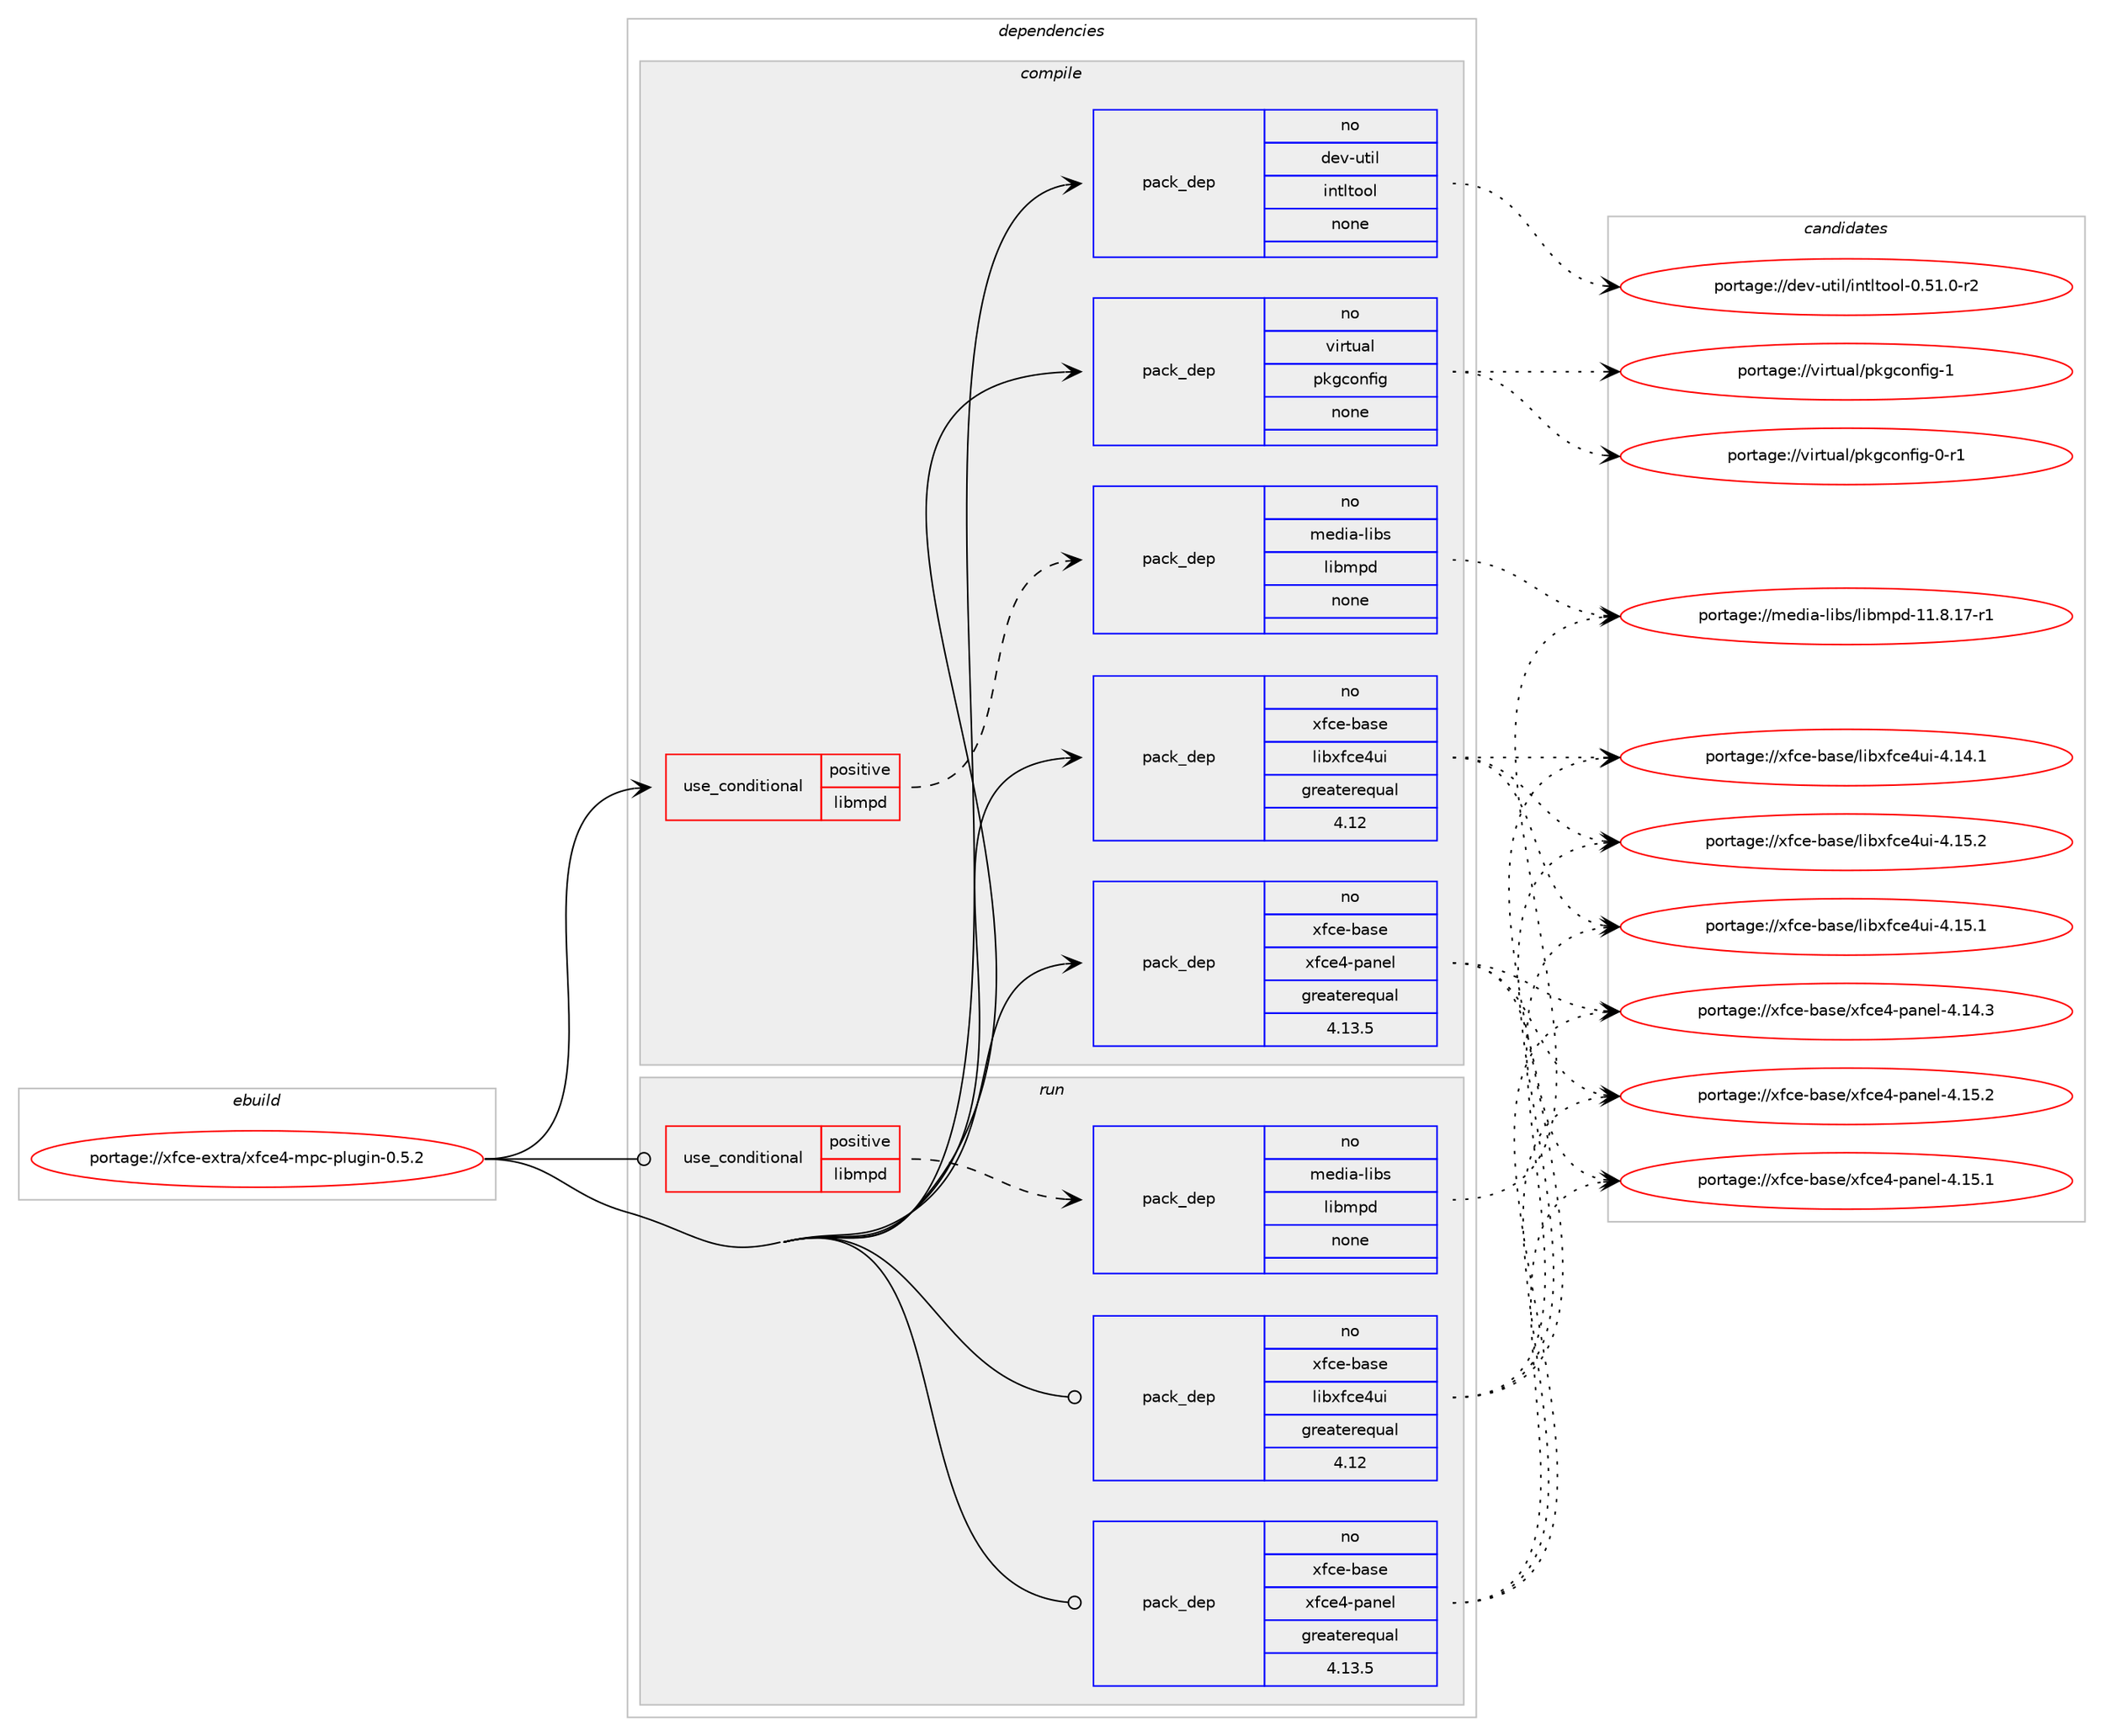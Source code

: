 digraph prolog {

# *************
# Graph options
# *************

newrank=true;
concentrate=true;
compound=true;
graph [rankdir=LR,fontname=Helvetica,fontsize=10,ranksep=1.5];#, ranksep=2.5, nodesep=0.2];
edge  [arrowhead=vee];
node  [fontname=Helvetica,fontsize=10];

# **********
# The ebuild
# **********

subgraph cluster_leftcol {
color=gray;
rank=same;
label=<<i>ebuild</i>>;
id [label="portage://xfce-extra/xfce4-mpc-plugin-0.5.2", color=red, width=4, href="../xfce-extra/xfce4-mpc-plugin-0.5.2.svg"];
}

# ****************
# The dependencies
# ****************

subgraph cluster_midcol {
color=gray;
label=<<i>dependencies</i>>;
subgraph cluster_compile {
fillcolor="#eeeeee";
style=filled;
label=<<i>compile</i>>;
subgraph cond33 {
dependency314 [label=<<TABLE BORDER="0" CELLBORDER="1" CELLSPACING="0" CELLPADDING="4"><TR><TD ROWSPAN="3" CELLPADDING="10">use_conditional</TD></TR><TR><TD>positive</TD></TR><TR><TD>libmpd</TD></TR></TABLE>>, shape=none, color=red];
subgraph pack282 {
dependency315 [label=<<TABLE BORDER="0" CELLBORDER="1" CELLSPACING="0" CELLPADDING="4" WIDTH="220"><TR><TD ROWSPAN="6" CELLPADDING="30">pack_dep</TD></TR><TR><TD WIDTH="110">no</TD></TR><TR><TD>media-libs</TD></TR><TR><TD>libmpd</TD></TR><TR><TD>none</TD></TR><TR><TD></TD></TR></TABLE>>, shape=none, color=blue];
}
dependency314:e -> dependency315:w [weight=20,style="dashed",arrowhead="vee"];
}
id:e -> dependency314:w [weight=20,style="solid",arrowhead="vee"];
subgraph pack283 {
dependency316 [label=<<TABLE BORDER="0" CELLBORDER="1" CELLSPACING="0" CELLPADDING="4" WIDTH="220"><TR><TD ROWSPAN="6" CELLPADDING="30">pack_dep</TD></TR><TR><TD WIDTH="110">no</TD></TR><TR><TD>dev-util</TD></TR><TR><TD>intltool</TD></TR><TR><TD>none</TD></TR><TR><TD></TD></TR></TABLE>>, shape=none, color=blue];
}
id:e -> dependency316:w [weight=20,style="solid",arrowhead="vee"];
subgraph pack284 {
dependency317 [label=<<TABLE BORDER="0" CELLBORDER="1" CELLSPACING="0" CELLPADDING="4" WIDTH="220"><TR><TD ROWSPAN="6" CELLPADDING="30">pack_dep</TD></TR><TR><TD WIDTH="110">no</TD></TR><TR><TD>virtual</TD></TR><TR><TD>pkgconfig</TD></TR><TR><TD>none</TD></TR><TR><TD></TD></TR></TABLE>>, shape=none, color=blue];
}
id:e -> dependency317:w [weight=20,style="solid",arrowhead="vee"];
subgraph pack285 {
dependency318 [label=<<TABLE BORDER="0" CELLBORDER="1" CELLSPACING="0" CELLPADDING="4" WIDTH="220"><TR><TD ROWSPAN="6" CELLPADDING="30">pack_dep</TD></TR><TR><TD WIDTH="110">no</TD></TR><TR><TD>xfce-base</TD></TR><TR><TD>libxfce4ui</TD></TR><TR><TD>greaterequal</TD></TR><TR><TD>4.12</TD></TR></TABLE>>, shape=none, color=blue];
}
id:e -> dependency318:w [weight=20,style="solid",arrowhead="vee"];
subgraph pack286 {
dependency319 [label=<<TABLE BORDER="0" CELLBORDER="1" CELLSPACING="0" CELLPADDING="4" WIDTH="220"><TR><TD ROWSPAN="6" CELLPADDING="30">pack_dep</TD></TR><TR><TD WIDTH="110">no</TD></TR><TR><TD>xfce-base</TD></TR><TR><TD>xfce4-panel</TD></TR><TR><TD>greaterequal</TD></TR><TR><TD>4.13.5</TD></TR></TABLE>>, shape=none, color=blue];
}
id:e -> dependency319:w [weight=20,style="solid",arrowhead="vee"];
}
subgraph cluster_compileandrun {
fillcolor="#eeeeee";
style=filled;
label=<<i>compile and run</i>>;
}
subgraph cluster_run {
fillcolor="#eeeeee";
style=filled;
label=<<i>run</i>>;
subgraph cond34 {
dependency320 [label=<<TABLE BORDER="0" CELLBORDER="1" CELLSPACING="0" CELLPADDING="4"><TR><TD ROWSPAN="3" CELLPADDING="10">use_conditional</TD></TR><TR><TD>positive</TD></TR><TR><TD>libmpd</TD></TR></TABLE>>, shape=none, color=red];
subgraph pack287 {
dependency321 [label=<<TABLE BORDER="0" CELLBORDER="1" CELLSPACING="0" CELLPADDING="4" WIDTH="220"><TR><TD ROWSPAN="6" CELLPADDING="30">pack_dep</TD></TR><TR><TD WIDTH="110">no</TD></TR><TR><TD>media-libs</TD></TR><TR><TD>libmpd</TD></TR><TR><TD>none</TD></TR><TR><TD></TD></TR></TABLE>>, shape=none, color=blue];
}
dependency320:e -> dependency321:w [weight=20,style="dashed",arrowhead="vee"];
}
id:e -> dependency320:w [weight=20,style="solid",arrowhead="odot"];
subgraph pack288 {
dependency322 [label=<<TABLE BORDER="0" CELLBORDER="1" CELLSPACING="0" CELLPADDING="4" WIDTH="220"><TR><TD ROWSPAN="6" CELLPADDING="30">pack_dep</TD></TR><TR><TD WIDTH="110">no</TD></TR><TR><TD>xfce-base</TD></TR><TR><TD>libxfce4ui</TD></TR><TR><TD>greaterequal</TD></TR><TR><TD>4.12</TD></TR></TABLE>>, shape=none, color=blue];
}
id:e -> dependency322:w [weight=20,style="solid",arrowhead="odot"];
subgraph pack289 {
dependency323 [label=<<TABLE BORDER="0" CELLBORDER="1" CELLSPACING="0" CELLPADDING="4" WIDTH="220"><TR><TD ROWSPAN="6" CELLPADDING="30">pack_dep</TD></TR><TR><TD WIDTH="110">no</TD></TR><TR><TD>xfce-base</TD></TR><TR><TD>xfce4-panel</TD></TR><TR><TD>greaterequal</TD></TR><TR><TD>4.13.5</TD></TR></TABLE>>, shape=none, color=blue];
}
id:e -> dependency323:w [weight=20,style="solid",arrowhead="odot"];
}
}

# **************
# The candidates
# **************

subgraph cluster_choices {
rank=same;
color=gray;
label=<<i>candidates</i>>;

subgraph choice282 {
color=black;
nodesep=1;
choice109101100105974510810598115471081059810911210045494946564649554511449 [label="portage://media-libs/libmpd-11.8.17-r1", color=red, width=4,href="../media-libs/libmpd-11.8.17-r1.svg"];
dependency315:e -> choice109101100105974510810598115471081059810911210045494946564649554511449:w [style=dotted,weight="100"];
}
subgraph choice283 {
color=black;
nodesep=1;
choice1001011184511711610510847105110116108116111111108454846534946484511450 [label="portage://dev-util/intltool-0.51.0-r2", color=red, width=4,href="../dev-util/intltool-0.51.0-r2.svg"];
dependency316:e -> choice1001011184511711610510847105110116108116111111108454846534946484511450:w [style=dotted,weight="100"];
}
subgraph choice284 {
color=black;
nodesep=1;
choice1181051141161179710847112107103991111101021051034549 [label="portage://virtual/pkgconfig-1", color=red, width=4,href="../virtual/pkgconfig-1.svg"];
choice11810511411611797108471121071039911111010210510345484511449 [label="portage://virtual/pkgconfig-0-r1", color=red, width=4,href="../virtual/pkgconfig-0-r1.svg"];
dependency317:e -> choice1181051141161179710847112107103991111101021051034549:w [style=dotted,weight="100"];
dependency317:e -> choice11810511411611797108471121071039911111010210510345484511449:w [style=dotted,weight="100"];
}
subgraph choice285 {
color=black;
nodesep=1;
choice120102991014598971151014710810598120102991015211710545524649534650 [label="portage://xfce-base/libxfce4ui-4.15.2", color=red, width=4,href="../xfce-base/libxfce4ui-4.15.2.svg"];
choice120102991014598971151014710810598120102991015211710545524649534649 [label="portage://xfce-base/libxfce4ui-4.15.1", color=red, width=4,href="../xfce-base/libxfce4ui-4.15.1.svg"];
choice120102991014598971151014710810598120102991015211710545524649524649 [label="portage://xfce-base/libxfce4ui-4.14.1", color=red, width=4,href="../xfce-base/libxfce4ui-4.14.1.svg"];
dependency318:e -> choice120102991014598971151014710810598120102991015211710545524649534650:w [style=dotted,weight="100"];
dependency318:e -> choice120102991014598971151014710810598120102991015211710545524649534649:w [style=dotted,weight="100"];
dependency318:e -> choice120102991014598971151014710810598120102991015211710545524649524649:w [style=dotted,weight="100"];
}
subgraph choice286 {
color=black;
nodesep=1;
choice12010299101459897115101471201029910152451129711010110845524649534650 [label="portage://xfce-base/xfce4-panel-4.15.2", color=red, width=4,href="../xfce-base/xfce4-panel-4.15.2.svg"];
choice12010299101459897115101471201029910152451129711010110845524649534649 [label="portage://xfce-base/xfce4-panel-4.15.1", color=red, width=4,href="../xfce-base/xfce4-panel-4.15.1.svg"];
choice12010299101459897115101471201029910152451129711010110845524649524651 [label="portage://xfce-base/xfce4-panel-4.14.3", color=red, width=4,href="../xfce-base/xfce4-panel-4.14.3.svg"];
dependency319:e -> choice12010299101459897115101471201029910152451129711010110845524649534650:w [style=dotted,weight="100"];
dependency319:e -> choice12010299101459897115101471201029910152451129711010110845524649534649:w [style=dotted,weight="100"];
dependency319:e -> choice12010299101459897115101471201029910152451129711010110845524649524651:w [style=dotted,weight="100"];
}
subgraph choice287 {
color=black;
nodesep=1;
choice109101100105974510810598115471081059810911210045494946564649554511449 [label="portage://media-libs/libmpd-11.8.17-r1", color=red, width=4,href="../media-libs/libmpd-11.8.17-r1.svg"];
dependency321:e -> choice109101100105974510810598115471081059810911210045494946564649554511449:w [style=dotted,weight="100"];
}
subgraph choice288 {
color=black;
nodesep=1;
choice120102991014598971151014710810598120102991015211710545524649534650 [label="portage://xfce-base/libxfce4ui-4.15.2", color=red, width=4,href="../xfce-base/libxfce4ui-4.15.2.svg"];
choice120102991014598971151014710810598120102991015211710545524649534649 [label="portage://xfce-base/libxfce4ui-4.15.1", color=red, width=4,href="../xfce-base/libxfce4ui-4.15.1.svg"];
choice120102991014598971151014710810598120102991015211710545524649524649 [label="portage://xfce-base/libxfce4ui-4.14.1", color=red, width=4,href="../xfce-base/libxfce4ui-4.14.1.svg"];
dependency322:e -> choice120102991014598971151014710810598120102991015211710545524649534650:w [style=dotted,weight="100"];
dependency322:e -> choice120102991014598971151014710810598120102991015211710545524649534649:w [style=dotted,weight="100"];
dependency322:e -> choice120102991014598971151014710810598120102991015211710545524649524649:w [style=dotted,weight="100"];
}
subgraph choice289 {
color=black;
nodesep=1;
choice12010299101459897115101471201029910152451129711010110845524649534650 [label="portage://xfce-base/xfce4-panel-4.15.2", color=red, width=4,href="../xfce-base/xfce4-panel-4.15.2.svg"];
choice12010299101459897115101471201029910152451129711010110845524649534649 [label="portage://xfce-base/xfce4-panel-4.15.1", color=red, width=4,href="../xfce-base/xfce4-panel-4.15.1.svg"];
choice12010299101459897115101471201029910152451129711010110845524649524651 [label="portage://xfce-base/xfce4-panel-4.14.3", color=red, width=4,href="../xfce-base/xfce4-panel-4.14.3.svg"];
dependency323:e -> choice12010299101459897115101471201029910152451129711010110845524649534650:w [style=dotted,weight="100"];
dependency323:e -> choice12010299101459897115101471201029910152451129711010110845524649534649:w [style=dotted,weight="100"];
dependency323:e -> choice12010299101459897115101471201029910152451129711010110845524649524651:w [style=dotted,weight="100"];
}
}

}
